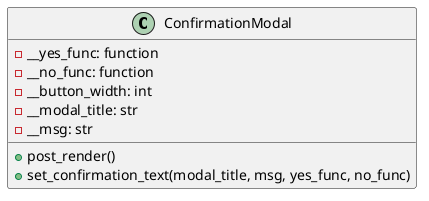 @startuml
'https://plantuml.com/class-diagram

class ConfirmationModal {

        - __yes_func: function
        - __no_func: function
        - __button_width: int
        - __modal_title: str
        - __msg: str

        + post_render()
        + set_confirmation_text(modal_title, msg, yes_func, no_func)

}

@enduml